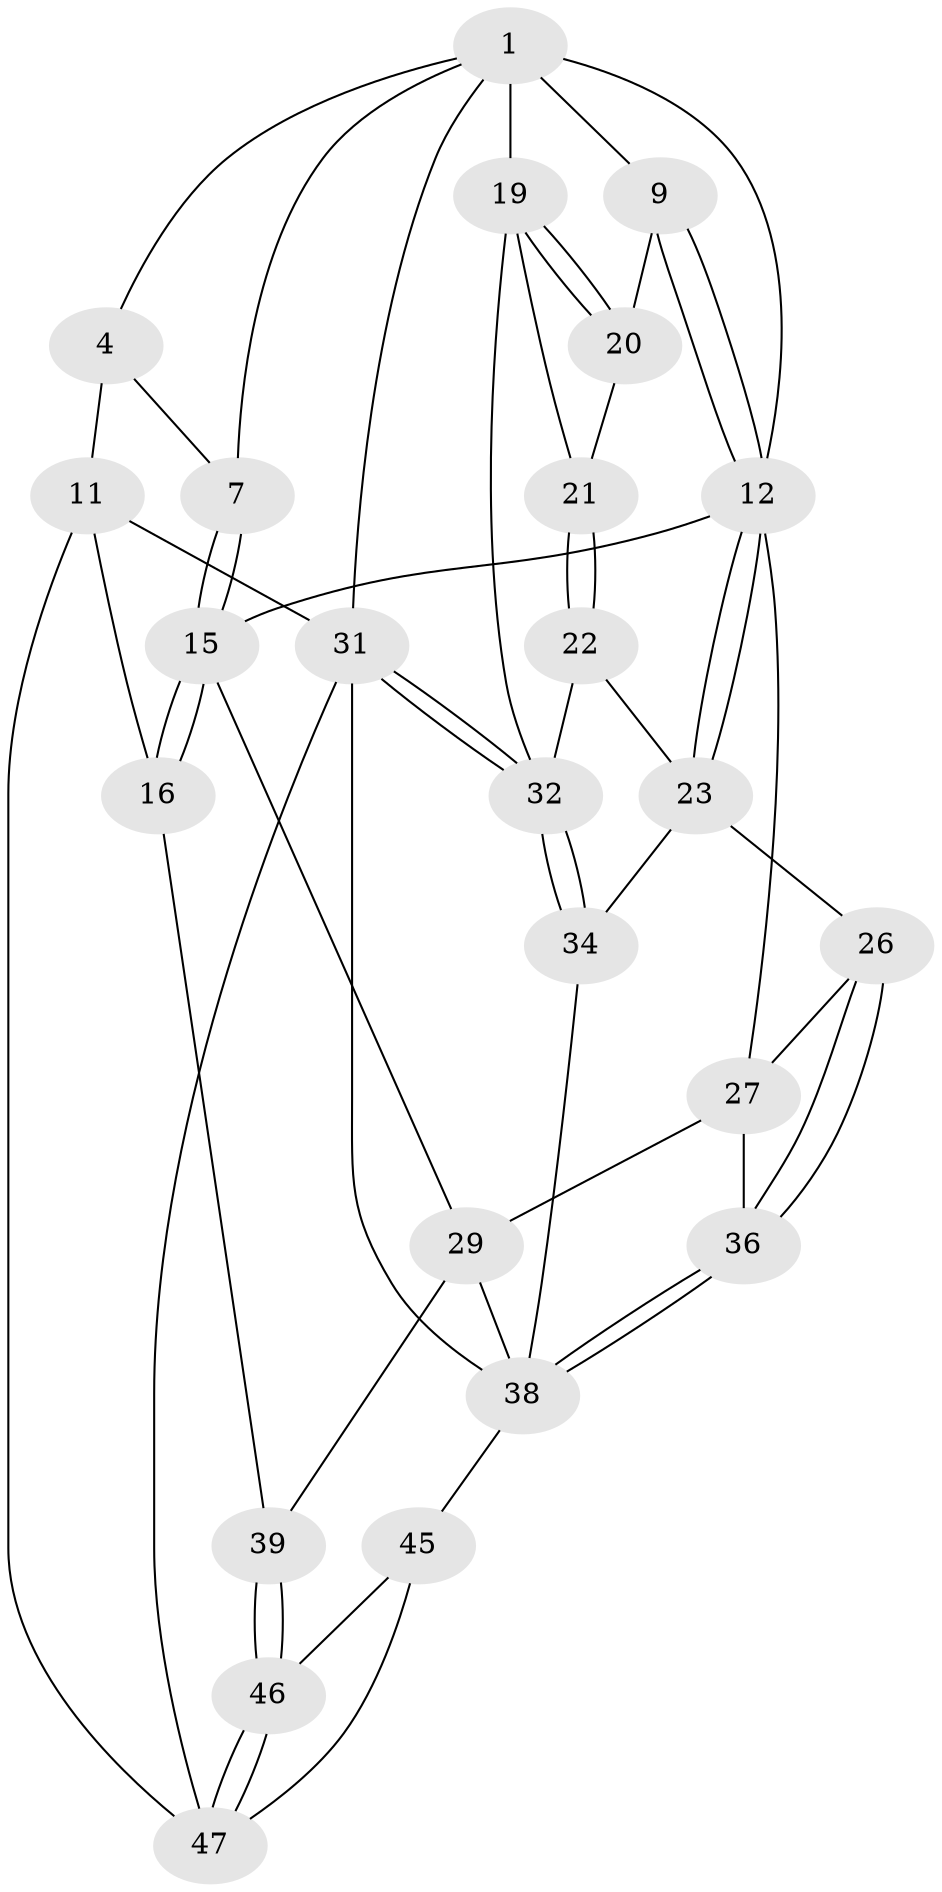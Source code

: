 // original degree distribution, {3: 0.0392156862745098, 5: 0.5490196078431373, 4: 0.23529411764705882, 6: 0.17647058823529413}
// Generated by graph-tools (version 1.1) at 2025/28/03/15/25 16:28:08]
// undirected, 25 vertices, 58 edges
graph export_dot {
graph [start="1"]
  node [color=gray90,style=filled];
  1 [pos="+0.4183290761908603+0",super="+5+2"];
  4 [pos="+0.22452383994706498+0",super="+8"];
  7 [pos="+0.14011596669557996+0.2225533284014596"];
  9 [pos="+0.6145937652864304+0.2769613945291544",super="+10"];
  11 [pos="+0+0.1672387014992847",super="+44"];
  12 [pos="+0.611989785142235+0.28254984954431467",super="+13"];
  15 [pos="+0.06060464491507842+0.5218523964537499",super="+18"];
  16 [pos="+0.013573087338394293+0.541198777611522",super="+17+40"];
  19 [pos="+1+0",super="+24"];
  20 [pos="+0.8385321953623578+0.33617058669712235"];
  21 [pos="+0.85143147397316+0.3743818073130993"];
  22 [pos="+0.8006979725628031+0.5431959042997226"];
  23 [pos="+0.7497650148988176+0.5554706430228841",super="+25"];
  26 [pos="+0.6514492040597049+0.6004524958446434"];
  27 [pos="+0.4950465920772131+0.5377987596127991",super="+28"];
  29 [pos="+0.4159334953132564+0.7577252243528814",super="+30"];
  31 [pos="+1+1",super="+50"];
  32 [pos="+1+0.9481348294831254",super="+33"];
  34 [pos="+0.8861999162023727+0.86145947044814",super="+37"];
  36 [pos="+0.5428269550918404+0.7737391715012375"];
  38 [pos="+0.6279662963931124+0.9041547374073582",super="+41"];
  39 [pos="+0.29077904617560213+0.8389039064583186"];
  45 [pos="+0.4458195100775824+0.9307188740485944"];
  46 [pos="+0.30051517469126326+0.855912817687398"];
  47 [pos="+0.33740095432449096+0.9965047303397876",super="+49"];
  1 -- 7;
  1 -- 9 [weight=2];
  1 -- 19;
  1 -- 4;
  1 -- 31;
  1 -- 12;
  4 -- 11 [weight=2];
  4 -- 7;
  7 -- 15;
  7 -- 15;
  9 -- 12;
  9 -- 12;
  9 -- 20;
  11 -- 16 [weight=2];
  11 -- 47 [weight=2];
  11 -- 31;
  12 -- 23;
  12 -- 23;
  12 -- 27;
  12 -- 15;
  15 -- 16;
  15 -- 16;
  15 -- 29;
  16 -- 39;
  19 -- 20;
  19 -- 20;
  19 -- 21;
  19 -- 32;
  20 -- 21;
  21 -- 22;
  21 -- 22;
  22 -- 23;
  22 -- 32;
  23 -- 26;
  23 -- 34 [weight=2];
  26 -- 27;
  26 -- 36;
  26 -- 36;
  27 -- 36;
  27 -- 29;
  29 -- 39;
  29 -- 38;
  31 -- 32;
  31 -- 32;
  31 -- 47;
  31 -- 38;
  32 -- 34;
  32 -- 34;
  34 -- 38;
  36 -- 38;
  36 -- 38;
  38 -- 45;
  39 -- 46;
  39 -- 46;
  45 -- 46;
  45 -- 47;
  46 -- 47;
  46 -- 47;
}
